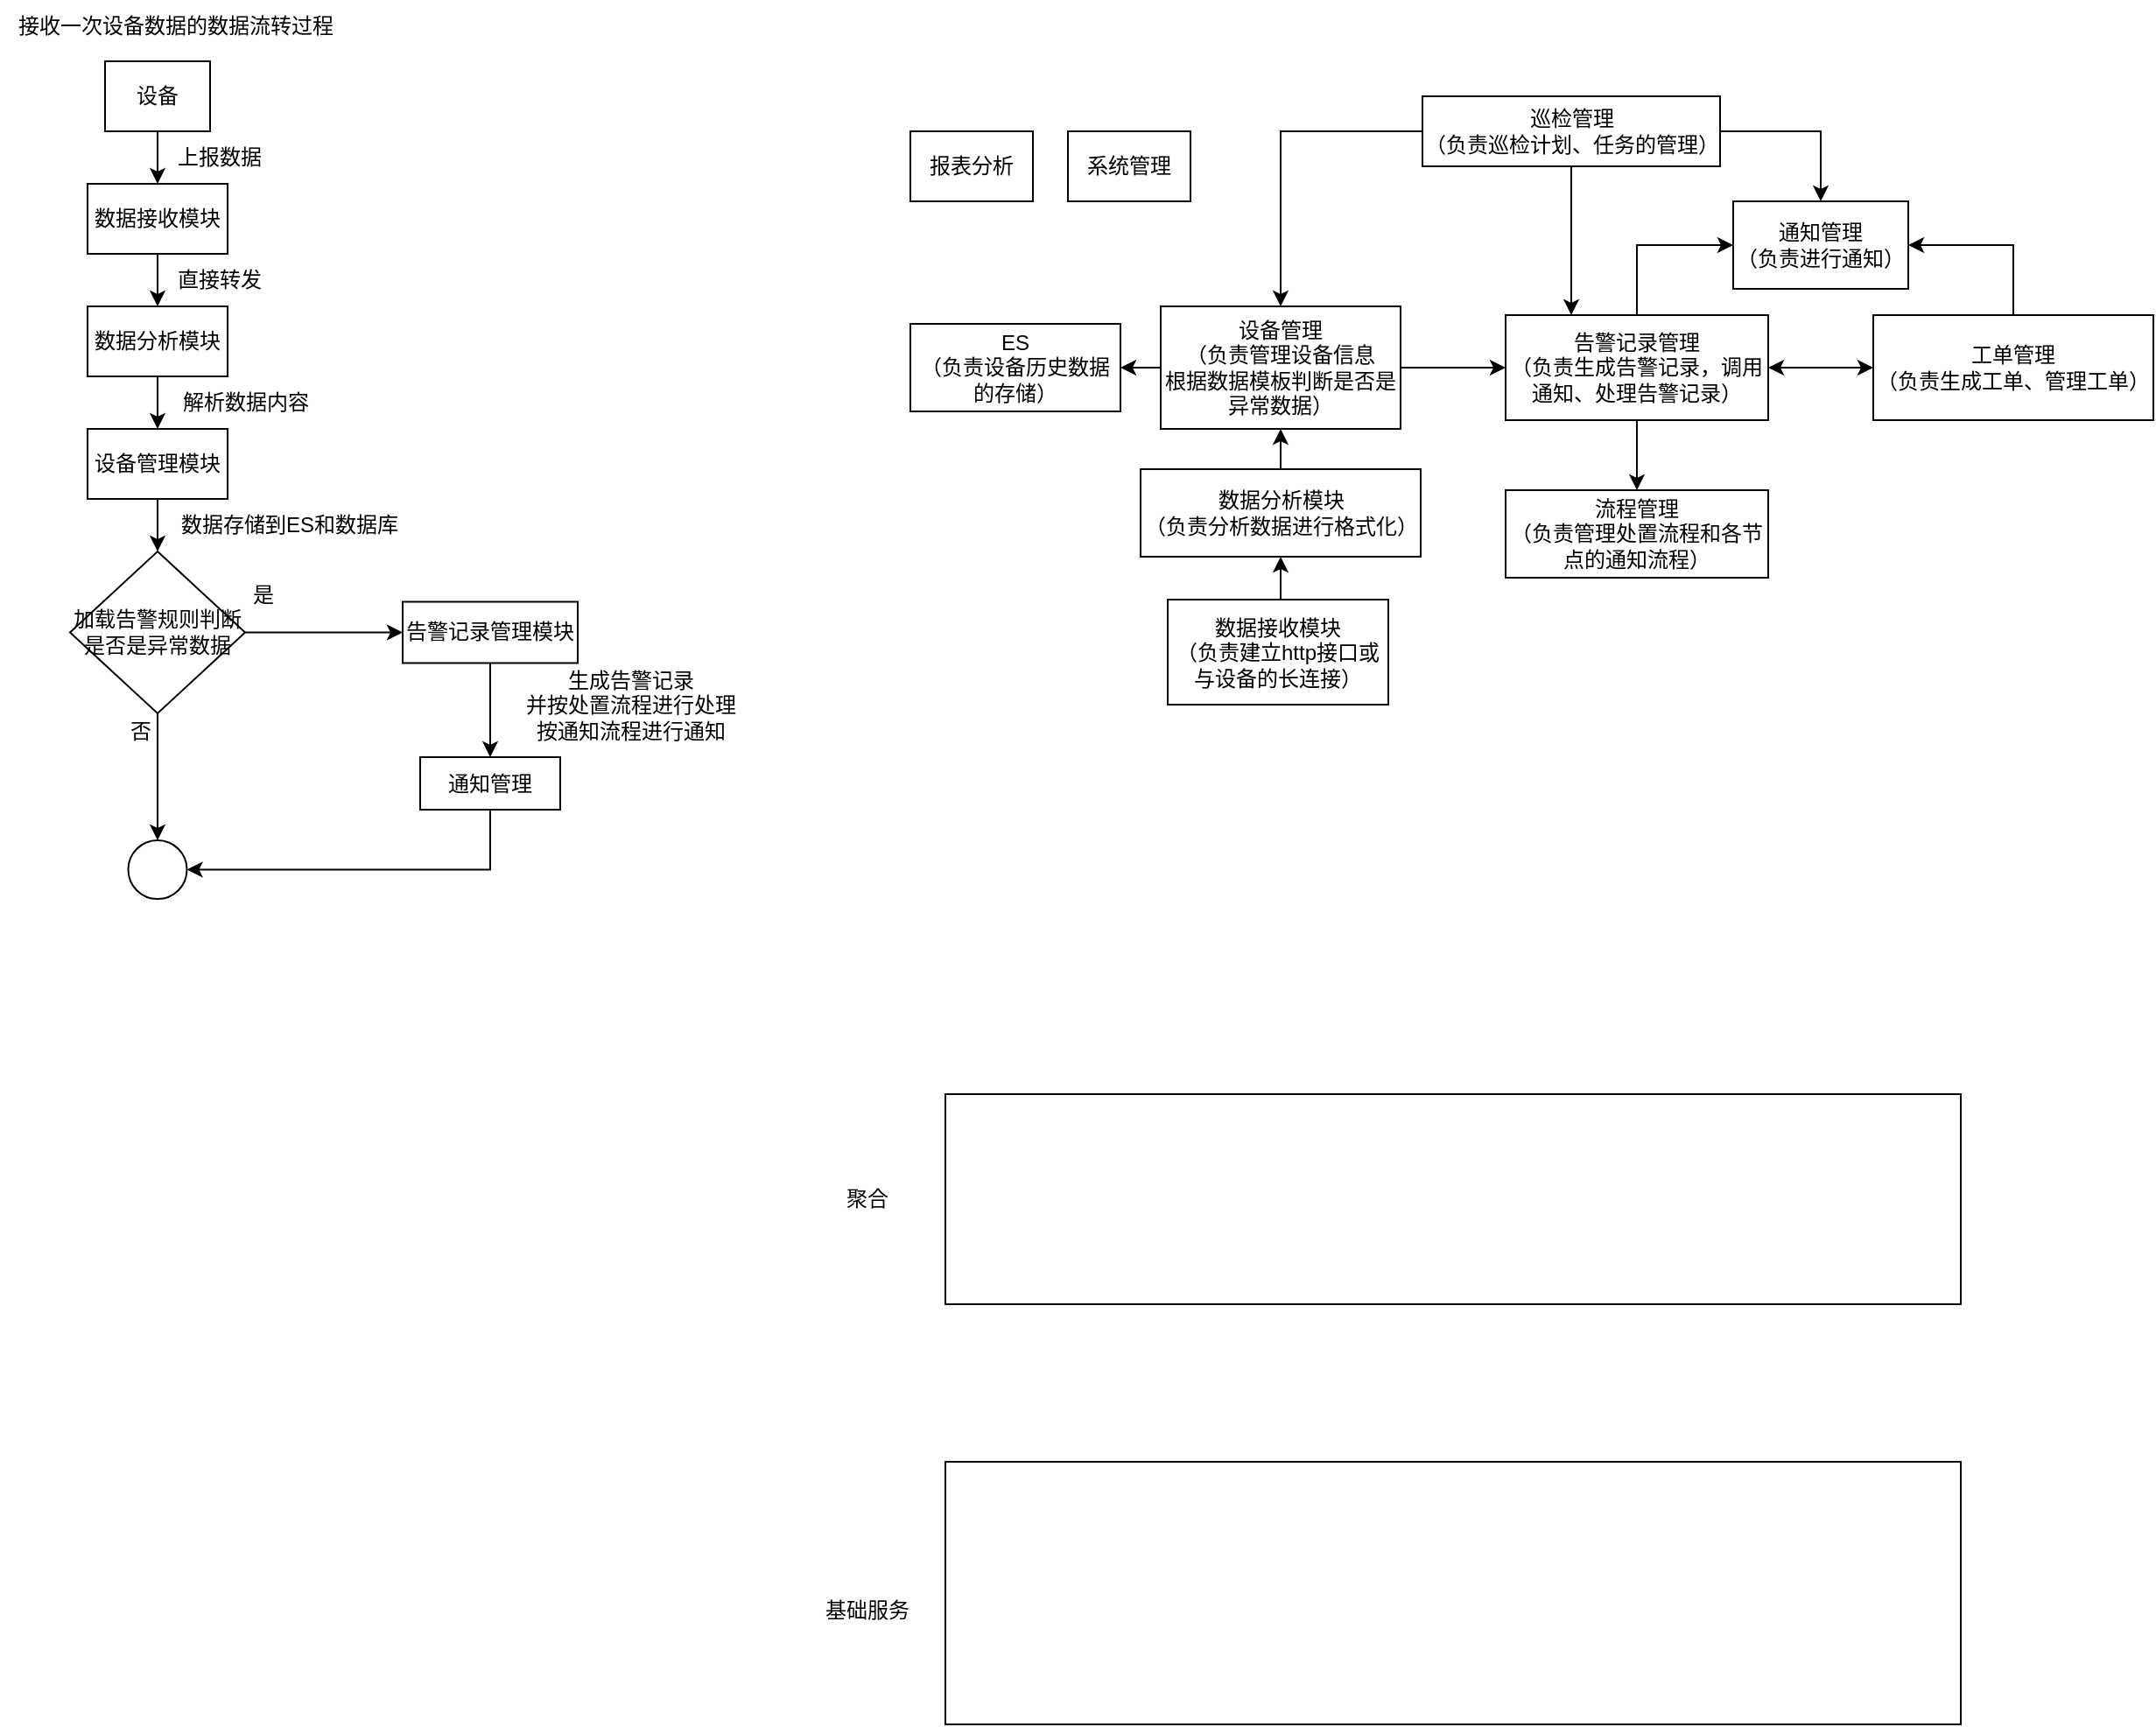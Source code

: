 <mxfile version="20.2.7" type="github">
  <diagram id="LmM8VLQaYReTrYvZlCVD" name="第 1 页">
    <mxGraphModel dx="2043" dy="1756" grid="1" gridSize="10" guides="1" tooltips="1" connect="1" arrows="1" fold="1" page="1" pageScale="1" pageWidth="827" pageHeight="1169" math="0" shadow="0">
      <root>
        <mxCell id="0" />
        <mxCell id="1" parent="0" />
        <mxCell id="2rbDTs74KEZ92r4X_NFU-2" value="" style="rounded=0;whiteSpace=wrap;html=1;" vertex="1" parent="1">
          <mxGeometry x="110" y="420" width="580" height="150" as="geometry" />
        </mxCell>
        <mxCell id="2rbDTs74KEZ92r4X_NFU-1" value="系统管理" style="rounded=0;whiteSpace=wrap;html=1;" vertex="1" parent="1">
          <mxGeometry x="180" y="-340" width="70" height="40" as="geometry" />
        </mxCell>
        <mxCell id="2rbDTs74KEZ92r4X_NFU-4" value="基础服务" style="text;html=1;resizable=0;autosize=1;align=center;verticalAlign=middle;points=[];fillColor=none;strokeColor=none;rounded=0;" vertex="1" parent="1">
          <mxGeometry x="30" y="490" width="70" height="30" as="geometry" />
        </mxCell>
        <mxCell id="2rbDTs74KEZ92r4X_NFU-5" value="" style="rounded=0;whiteSpace=wrap;html=1;" vertex="1" parent="1">
          <mxGeometry x="110" y="210" width="580" height="120" as="geometry" />
        </mxCell>
        <mxCell id="2rbDTs74KEZ92r4X_NFU-6" value="聚合" style="text;html=1;resizable=0;autosize=1;align=center;verticalAlign=middle;points=[];fillColor=none;strokeColor=none;rounded=0;" vertex="1" parent="1">
          <mxGeometry x="40" y="255" width="50" height="30" as="geometry" />
        </mxCell>
        <mxCell id="2rbDTs74KEZ92r4X_NFU-60" style="edgeStyle=orthogonalEdgeStyle;rounded=0;orthogonalLoop=1;jettySize=auto;html=1;exitX=1;exitY=0.5;exitDx=0;exitDy=0;entryX=0;entryY=0.5;entryDx=0;entryDy=0;startArrow=none;startFill=0;" edge="1" parent="1" source="2rbDTs74KEZ92r4X_NFU-7" target="2rbDTs74KEZ92r4X_NFU-9">
          <mxGeometry relative="1" as="geometry" />
        </mxCell>
        <mxCell id="2rbDTs74KEZ92r4X_NFU-7" value="设备管理&lt;br&gt;（负责管理设备信息&lt;br&gt;根据数据模板判断是否是异常数据）" style="rounded=0;whiteSpace=wrap;html=1;" vertex="1" parent="1">
          <mxGeometry x="233" y="-240" width="137" height="70" as="geometry" />
        </mxCell>
        <mxCell id="2rbDTs74KEZ92r4X_NFU-8" value="通知管理&lt;br&gt;（负责进行通知）" style="rounded=0;whiteSpace=wrap;html=1;" vertex="1" parent="1">
          <mxGeometry x="560" y="-300" width="100" height="50" as="geometry" />
        </mxCell>
        <mxCell id="2rbDTs74KEZ92r4X_NFU-23" style="edgeStyle=orthogonalEdgeStyle;rounded=0;orthogonalLoop=1;jettySize=auto;html=1;exitX=0.5;exitY=0;exitDx=0;exitDy=0;entryX=0;entryY=0.5;entryDx=0;entryDy=0;" edge="1" parent="1" source="2rbDTs74KEZ92r4X_NFU-9" target="2rbDTs74KEZ92r4X_NFU-8">
          <mxGeometry relative="1" as="geometry" />
        </mxCell>
        <mxCell id="2rbDTs74KEZ92r4X_NFU-24" style="edgeStyle=orthogonalEdgeStyle;rounded=0;orthogonalLoop=1;jettySize=auto;html=1;exitX=1;exitY=0.5;exitDx=0;exitDy=0;entryX=0;entryY=0.5;entryDx=0;entryDy=0;startArrow=classic;startFill=1;" edge="1" parent="1" source="2rbDTs74KEZ92r4X_NFU-9" target="2rbDTs74KEZ92r4X_NFU-12">
          <mxGeometry relative="1" as="geometry" />
        </mxCell>
        <mxCell id="2rbDTs74KEZ92r4X_NFU-28" style="edgeStyle=orthogonalEdgeStyle;rounded=0;orthogonalLoop=1;jettySize=auto;html=1;exitX=0.5;exitY=1;exitDx=0;exitDy=0;entryX=0.5;entryY=0;entryDx=0;entryDy=0;startArrow=none;startFill=0;" edge="1" parent="1" source="2rbDTs74KEZ92r4X_NFU-9" target="2rbDTs74KEZ92r4X_NFU-27">
          <mxGeometry relative="1" as="geometry" />
        </mxCell>
        <mxCell id="2rbDTs74KEZ92r4X_NFU-9" value="告警记录管理&lt;br&gt;（负责生成告警记录，调用通知、处理告警记录）" style="rounded=0;whiteSpace=wrap;html=1;" vertex="1" parent="1">
          <mxGeometry x="430" y="-235" width="150" height="60" as="geometry" />
        </mxCell>
        <mxCell id="2rbDTs74KEZ92r4X_NFU-29" style="edgeStyle=orthogonalEdgeStyle;rounded=0;orthogonalLoop=1;jettySize=auto;html=1;exitX=0;exitY=0.5;exitDx=0;exitDy=0;startArrow=none;startFill=0;" edge="1" parent="1" source="2rbDTs74KEZ92r4X_NFU-11" target="2rbDTs74KEZ92r4X_NFU-7">
          <mxGeometry relative="1" as="geometry" />
        </mxCell>
        <mxCell id="2rbDTs74KEZ92r4X_NFU-30" style="edgeStyle=orthogonalEdgeStyle;rounded=0;orthogonalLoop=1;jettySize=auto;html=1;exitX=0.5;exitY=1;exitDx=0;exitDy=0;entryX=0.25;entryY=0;entryDx=0;entryDy=0;startArrow=none;startFill=0;" edge="1" parent="1" source="2rbDTs74KEZ92r4X_NFU-11" target="2rbDTs74KEZ92r4X_NFU-9">
          <mxGeometry relative="1" as="geometry" />
        </mxCell>
        <mxCell id="2rbDTs74KEZ92r4X_NFU-31" style="edgeStyle=orthogonalEdgeStyle;rounded=0;orthogonalLoop=1;jettySize=auto;html=1;exitX=1;exitY=0.5;exitDx=0;exitDy=0;startArrow=none;startFill=0;" edge="1" parent="1" source="2rbDTs74KEZ92r4X_NFU-11" target="2rbDTs74KEZ92r4X_NFU-8">
          <mxGeometry relative="1" as="geometry" />
        </mxCell>
        <mxCell id="2rbDTs74KEZ92r4X_NFU-11" value="巡检管理&lt;br&gt;（负责巡检计划、任务的管理）" style="rounded=0;whiteSpace=wrap;html=1;" vertex="1" parent="1">
          <mxGeometry x="382.5" y="-360" width="170" height="40" as="geometry" />
        </mxCell>
        <mxCell id="2rbDTs74KEZ92r4X_NFU-25" style="edgeStyle=orthogonalEdgeStyle;rounded=0;orthogonalLoop=1;jettySize=auto;html=1;exitX=0.5;exitY=0;exitDx=0;exitDy=0;entryX=1;entryY=0.5;entryDx=0;entryDy=0;" edge="1" parent="1" source="2rbDTs74KEZ92r4X_NFU-12" target="2rbDTs74KEZ92r4X_NFU-8">
          <mxGeometry relative="1" as="geometry" />
        </mxCell>
        <mxCell id="2rbDTs74KEZ92r4X_NFU-12" value="工单管理&lt;br&gt;（负责生成工单、管理工单）" style="rounded=0;whiteSpace=wrap;html=1;" vertex="1" parent="1">
          <mxGeometry x="640" y="-235" width="160" height="60" as="geometry" />
        </mxCell>
        <mxCell id="2rbDTs74KEZ92r4X_NFU-13" value="报表分析" style="rounded=0;whiteSpace=wrap;html=1;" vertex="1" parent="1">
          <mxGeometry x="90" y="-340" width="70" height="40" as="geometry" />
        </mxCell>
        <mxCell id="2rbDTs74KEZ92r4X_NFU-17" style="edgeStyle=orthogonalEdgeStyle;rounded=0;orthogonalLoop=1;jettySize=auto;html=1;exitX=0.5;exitY=0;exitDx=0;exitDy=0;entryX=0.5;entryY=1;entryDx=0;entryDy=0;" edge="1" parent="1" source="2rbDTs74KEZ92r4X_NFU-15" target="2rbDTs74KEZ92r4X_NFU-16">
          <mxGeometry relative="1" as="geometry" />
        </mxCell>
        <mxCell id="2rbDTs74KEZ92r4X_NFU-15" value="数据接收模块&lt;br&gt;（负责建立http接口或与设备的长连接）" style="rounded=0;whiteSpace=wrap;html=1;" vertex="1" parent="1">
          <mxGeometry x="237" y="-72.5" width="126" height="60" as="geometry" />
        </mxCell>
        <mxCell id="2rbDTs74KEZ92r4X_NFU-20" style="edgeStyle=orthogonalEdgeStyle;rounded=0;orthogonalLoop=1;jettySize=auto;html=1;exitX=0;exitY=0.5;exitDx=0;exitDy=0;entryX=1;entryY=0.5;entryDx=0;entryDy=0;" edge="1" parent="1" source="2rbDTs74KEZ92r4X_NFU-7" target="2rbDTs74KEZ92r4X_NFU-18">
          <mxGeometry relative="1" as="geometry" />
        </mxCell>
        <mxCell id="2rbDTs74KEZ92r4X_NFU-26" style="edgeStyle=orthogonalEdgeStyle;rounded=0;orthogonalLoop=1;jettySize=auto;html=1;exitX=0.5;exitY=0;exitDx=0;exitDy=0;entryX=0.5;entryY=1;entryDx=0;entryDy=0;" edge="1" parent="1" source="2rbDTs74KEZ92r4X_NFU-16" target="2rbDTs74KEZ92r4X_NFU-7">
          <mxGeometry relative="1" as="geometry" />
        </mxCell>
        <mxCell id="2rbDTs74KEZ92r4X_NFU-16" value="数据分析模块&lt;br&gt;（负责分析数据进行格式化）" style="rounded=0;whiteSpace=wrap;html=1;" vertex="1" parent="1">
          <mxGeometry x="221.5" y="-147" width="160" height="50" as="geometry" />
        </mxCell>
        <mxCell id="2rbDTs74KEZ92r4X_NFU-18" value="ES&lt;br&gt;（负责设备历史数据的存储）" style="rounded=0;whiteSpace=wrap;html=1;" vertex="1" parent="1">
          <mxGeometry x="90" y="-230" width="120" height="50" as="geometry" />
        </mxCell>
        <mxCell id="2rbDTs74KEZ92r4X_NFU-27" value="流程管理&lt;br&gt;（负责管理处置流程和各节点的通知流程）" style="rounded=0;whiteSpace=wrap;html=1;" vertex="1" parent="1">
          <mxGeometry x="430" y="-135" width="150" height="50" as="geometry" />
        </mxCell>
        <mxCell id="2rbDTs74KEZ92r4X_NFU-35" style="edgeStyle=orthogonalEdgeStyle;rounded=0;orthogonalLoop=1;jettySize=auto;html=1;exitX=0.5;exitY=1;exitDx=0;exitDy=0;entryX=0.5;entryY=0;entryDx=0;entryDy=0;startArrow=none;startFill=0;" edge="1" parent="1" source="2rbDTs74KEZ92r4X_NFU-32" target="2rbDTs74KEZ92r4X_NFU-34">
          <mxGeometry relative="1" as="geometry" />
        </mxCell>
        <mxCell id="2rbDTs74KEZ92r4X_NFU-32" value="设备" style="rounded=0;whiteSpace=wrap;html=1;" vertex="1" parent="1">
          <mxGeometry x="-370" y="-380" width="60" height="40" as="geometry" />
        </mxCell>
        <mxCell id="2rbDTs74KEZ92r4X_NFU-33" value="接收一次设备数据的数据流转过程" style="text;html=1;resizable=0;autosize=1;align=center;verticalAlign=middle;points=[];fillColor=none;strokeColor=none;rounded=0;" vertex="1" parent="1">
          <mxGeometry x="-430" y="-415" width="200" height="30" as="geometry" />
        </mxCell>
        <mxCell id="2rbDTs74KEZ92r4X_NFU-38" style="edgeStyle=orthogonalEdgeStyle;rounded=0;orthogonalLoop=1;jettySize=auto;html=1;exitX=0.5;exitY=1;exitDx=0;exitDy=0;startArrow=none;startFill=0;" edge="1" parent="1" source="2rbDTs74KEZ92r4X_NFU-34" target="2rbDTs74KEZ92r4X_NFU-37">
          <mxGeometry relative="1" as="geometry" />
        </mxCell>
        <mxCell id="2rbDTs74KEZ92r4X_NFU-34" value="数据接收模块" style="rounded=0;whiteSpace=wrap;html=1;" vertex="1" parent="1">
          <mxGeometry x="-380" y="-310" width="80" height="40" as="geometry" />
        </mxCell>
        <mxCell id="2rbDTs74KEZ92r4X_NFU-36" value="上报数据" style="text;html=1;resizable=0;autosize=1;align=center;verticalAlign=middle;points=[];fillColor=none;strokeColor=none;rounded=0;" vertex="1" parent="1">
          <mxGeometry x="-340" y="-340" width="70" height="30" as="geometry" />
        </mxCell>
        <mxCell id="2rbDTs74KEZ92r4X_NFU-64" style="edgeStyle=orthogonalEdgeStyle;rounded=0;orthogonalLoop=1;jettySize=auto;html=1;exitX=0.5;exitY=1;exitDx=0;exitDy=0;startArrow=none;startFill=0;" edge="1" parent="1" source="2rbDTs74KEZ92r4X_NFU-37" target="2rbDTs74KEZ92r4X_NFU-41">
          <mxGeometry relative="1" as="geometry" />
        </mxCell>
        <mxCell id="2rbDTs74KEZ92r4X_NFU-37" value="数据分析模块" style="rounded=0;whiteSpace=wrap;html=1;" vertex="1" parent="1">
          <mxGeometry x="-380" y="-240" width="80" height="40" as="geometry" />
        </mxCell>
        <mxCell id="2rbDTs74KEZ92r4X_NFU-39" value="直接转发" style="text;html=1;resizable=0;autosize=1;align=center;verticalAlign=middle;points=[];fillColor=none;strokeColor=none;rounded=0;" vertex="1" parent="1">
          <mxGeometry x="-340" y="-270" width="70" height="30" as="geometry" />
        </mxCell>
        <mxCell id="2rbDTs74KEZ92r4X_NFU-62" style="edgeStyle=orthogonalEdgeStyle;rounded=0;orthogonalLoop=1;jettySize=auto;html=1;exitX=0.5;exitY=1;exitDx=0;exitDy=0;entryX=0.5;entryY=0;entryDx=0;entryDy=0;startArrow=none;startFill=0;" edge="1" parent="1" source="2rbDTs74KEZ92r4X_NFU-41" target="2rbDTs74KEZ92r4X_NFU-61">
          <mxGeometry relative="1" as="geometry" />
        </mxCell>
        <mxCell id="2rbDTs74KEZ92r4X_NFU-41" value="设备管理模块" style="rounded=0;whiteSpace=wrap;html=1;" vertex="1" parent="1">
          <mxGeometry x="-380" y="-170" width="80" height="40" as="geometry" />
        </mxCell>
        <mxCell id="2rbDTs74KEZ92r4X_NFU-44" style="edgeStyle=orthogonalEdgeStyle;rounded=0;orthogonalLoop=1;jettySize=auto;html=1;exitX=0.5;exitY=1;exitDx=0;exitDy=0;startArrow=none;startFill=0;" edge="1" parent="1">
          <mxGeometry relative="1" as="geometry">
            <mxPoint x="-160" y="140" as="sourcePoint" />
            <mxPoint x="-160" y="140" as="targetPoint" />
          </mxGeometry>
        </mxCell>
        <mxCell id="2rbDTs74KEZ92r4X_NFU-54" style="edgeStyle=orthogonalEdgeStyle;rounded=0;orthogonalLoop=1;jettySize=auto;html=1;exitX=0.5;exitY=1;exitDx=0;exitDy=0;entryX=0.5;entryY=0;entryDx=0;entryDy=0;startArrow=none;startFill=0;" edge="1" parent="1" source="2rbDTs74KEZ92r4X_NFU-47" target="2rbDTs74KEZ92r4X_NFU-53">
          <mxGeometry relative="1" as="geometry" />
        </mxCell>
        <mxCell id="2rbDTs74KEZ92r4X_NFU-47" value="告警记录管理模块" style="rounded=0;whiteSpace=wrap;html=1;" vertex="1" parent="1">
          <mxGeometry x="-200" y="-71.25" width="100" height="35" as="geometry" />
        </mxCell>
        <mxCell id="2rbDTs74KEZ92r4X_NFU-50" value="解析数据内容" style="text;html=1;resizable=0;autosize=1;align=center;verticalAlign=middle;points=[];fillColor=none;strokeColor=none;rounded=0;" vertex="1" parent="1">
          <mxGeometry x="-340" y="-200" width="100" height="30" as="geometry" />
        </mxCell>
        <mxCell id="2rbDTs74KEZ92r4X_NFU-51" value="是" style="text;html=1;resizable=0;autosize=1;align=center;verticalAlign=middle;points=[];fillColor=none;strokeColor=none;rounded=0;" vertex="1" parent="1">
          <mxGeometry x="-300" y="-90" width="40" height="30" as="geometry" />
        </mxCell>
        <mxCell id="2rbDTs74KEZ92r4X_NFU-52" value="否" style="text;html=1;resizable=0;autosize=1;align=center;verticalAlign=middle;points=[];fillColor=none;strokeColor=none;rounded=0;" vertex="1" parent="1">
          <mxGeometry x="-370" y="-12.5" width="40" height="30" as="geometry" />
        </mxCell>
        <mxCell id="2rbDTs74KEZ92r4X_NFU-67" style="edgeStyle=orthogonalEdgeStyle;rounded=0;orthogonalLoop=1;jettySize=auto;html=1;exitX=0.5;exitY=1;exitDx=0;exitDy=0;entryX=1;entryY=0.5;entryDx=0;entryDy=0;startArrow=none;startFill=0;" edge="1" parent="1" source="2rbDTs74KEZ92r4X_NFU-53" target="2rbDTs74KEZ92r4X_NFU-66">
          <mxGeometry relative="1" as="geometry" />
        </mxCell>
        <mxCell id="2rbDTs74KEZ92r4X_NFU-53" value="通知管理" style="rounded=0;whiteSpace=wrap;html=1;" vertex="1" parent="1">
          <mxGeometry x="-190" y="17.5" width="80" height="30" as="geometry" />
        </mxCell>
        <mxCell id="2rbDTs74KEZ92r4X_NFU-55" value="生成告警记录&lt;br&gt;并按处置流程进行处理&lt;br&gt;按通知流程进行通知" style="text;html=1;resizable=0;autosize=1;align=center;verticalAlign=middle;points=[];fillColor=none;strokeColor=none;rounded=0;" vertex="1" parent="1">
          <mxGeometry x="-140" y="-42.5" width="140" height="60" as="geometry" />
        </mxCell>
        <mxCell id="2rbDTs74KEZ92r4X_NFU-63" style="edgeStyle=orthogonalEdgeStyle;rounded=0;orthogonalLoop=1;jettySize=auto;html=1;exitX=1;exitY=0.5;exitDx=0;exitDy=0;entryX=0;entryY=0.5;entryDx=0;entryDy=0;startArrow=none;startFill=0;" edge="1" parent="1" source="2rbDTs74KEZ92r4X_NFU-61" target="2rbDTs74KEZ92r4X_NFU-47">
          <mxGeometry relative="1" as="geometry" />
        </mxCell>
        <mxCell id="2rbDTs74KEZ92r4X_NFU-65" style="edgeStyle=orthogonalEdgeStyle;rounded=0;orthogonalLoop=1;jettySize=auto;html=1;exitX=0.5;exitY=1;exitDx=0;exitDy=0;startArrow=none;startFill=0;" edge="1" parent="1" source="2rbDTs74KEZ92r4X_NFU-61" target="2rbDTs74KEZ92r4X_NFU-66">
          <mxGeometry relative="1" as="geometry">
            <mxPoint x="-340" y="35" as="targetPoint" />
          </mxGeometry>
        </mxCell>
        <mxCell id="2rbDTs74KEZ92r4X_NFU-61" value="加载告警规则判断&lt;br&gt;是否是异常数据" style="rhombus;whiteSpace=wrap;html=1;" vertex="1" parent="1">
          <mxGeometry x="-390" y="-100" width="100" height="92.5" as="geometry" />
        </mxCell>
        <mxCell id="2rbDTs74KEZ92r4X_NFU-66" value="" style="ellipse;whiteSpace=wrap;html=1;aspect=fixed;" vertex="1" parent="1">
          <mxGeometry x="-356.75" y="65" width="33.5" height="33.5" as="geometry" />
        </mxCell>
        <mxCell id="2rbDTs74KEZ92r4X_NFU-68" value="数据存储到ES和数据库" style="text;html=1;resizable=0;autosize=1;align=center;verticalAlign=middle;points=[];fillColor=none;strokeColor=none;rounded=0;" vertex="1" parent="1">
          <mxGeometry x="-340" y="-130" width="150" height="30" as="geometry" />
        </mxCell>
      </root>
    </mxGraphModel>
  </diagram>
</mxfile>
